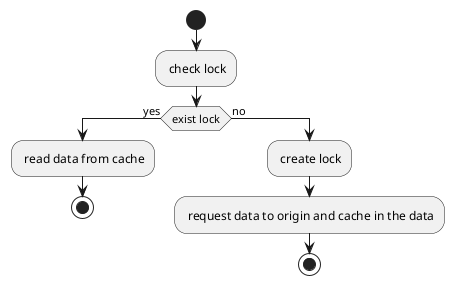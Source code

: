 @startuml
start
: check lock;
if (exist lock) then (yes)
  : read data from cache;
stop
else (no)
  : create lock;
  : request data to origin and cache in the data;
stop
@enduml
